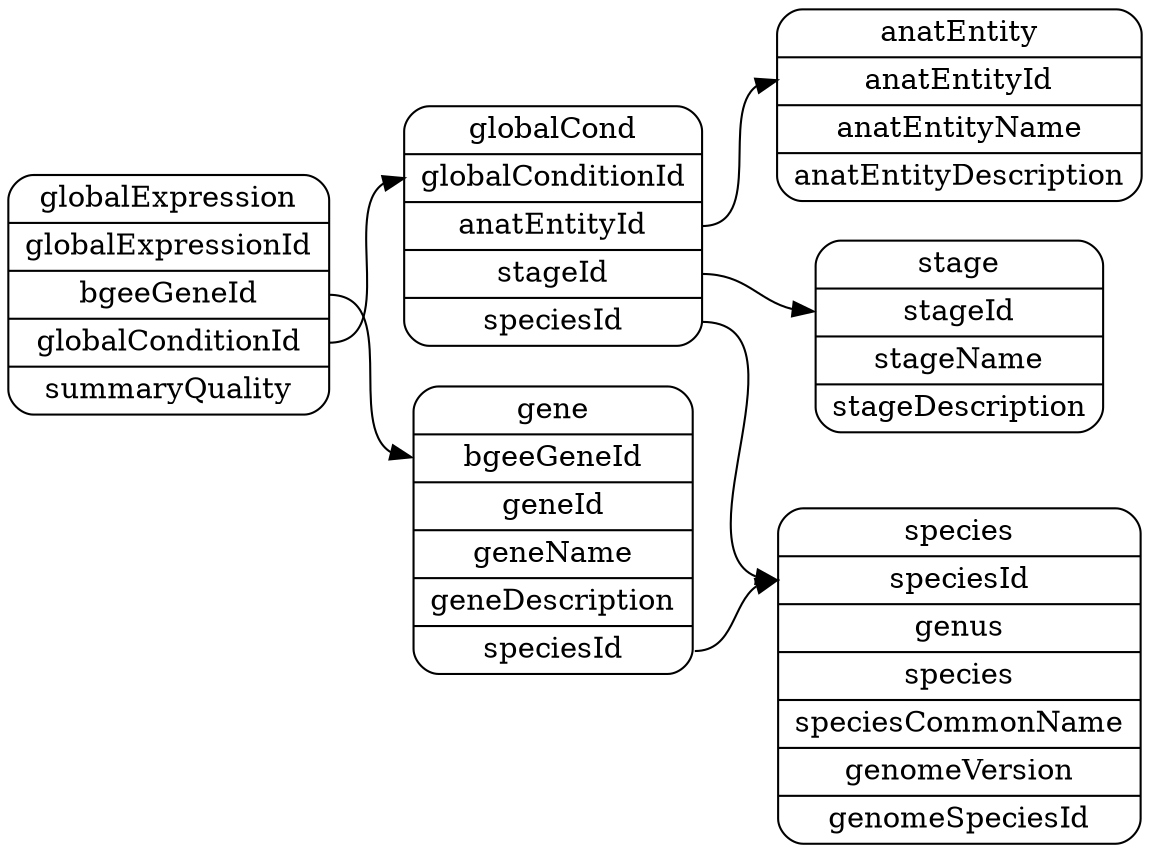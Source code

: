 digraph "bgee_sqlite3_schema.ddl" {
	rankdir = "LR"
	"anatEntity" [
		label = "anatEntity| <anatEntityId> anatEntityId | <anatEntityName> anatEntityName | <anatEntityDescription> anatEntityDescription"
		shape = "Mrecord"
	];
	"gene":speciesId -> "species":speciesId;
	"gene" [
		label = "gene| <bgeeGeneId> bgeeGeneId | <geneId> geneId | <geneName> geneName | <geneDescription> geneDescription | <speciesId> speciesId"
		shape = "Mrecord"
	];
	"globalCond":anatEntityId -> "anatEntity":anatEntityId;
	"globalCond":stageId -> "stage":stageId;
	"globalCond":speciesId -> "species":speciesId;
	"globalCond" [
		label = "globalCond| <globalConditionId> globalConditionId | <anatEntityId> anatEntityId | <stageId> stageId | <speciesId> speciesId"
		shape = "Mrecord"
	];
	"globalExpression":bgeeGeneId -> "gene":bgeeGeneId;
	"globalExpression":globalConditionId -> "globalCond":globalConditionId;
	"globalExpression" [
		label = "globalExpression| <globalExpressionId> globalExpressionId | <bgeeGeneId> bgeeGeneId | <globalConditionId> globalConditionId | <summaryQuality> summaryQuality"
		shape = "Mrecord"
	];
	"species" [
		label = "species| <speciesId> speciesId | <genus> genus | <species> species | <speciesCommonName> speciesCommonName | <genomeVersion> genomeVersion | <genomeSpeciesId> genomeSpeciesId"
		shape = "Mrecord"
	];
	"stage" [
		label = "stage| <stageId> stageId | <stageName> stageName | <stageDescription> stageDescription"
		shape = "Mrecord"
	];
}
